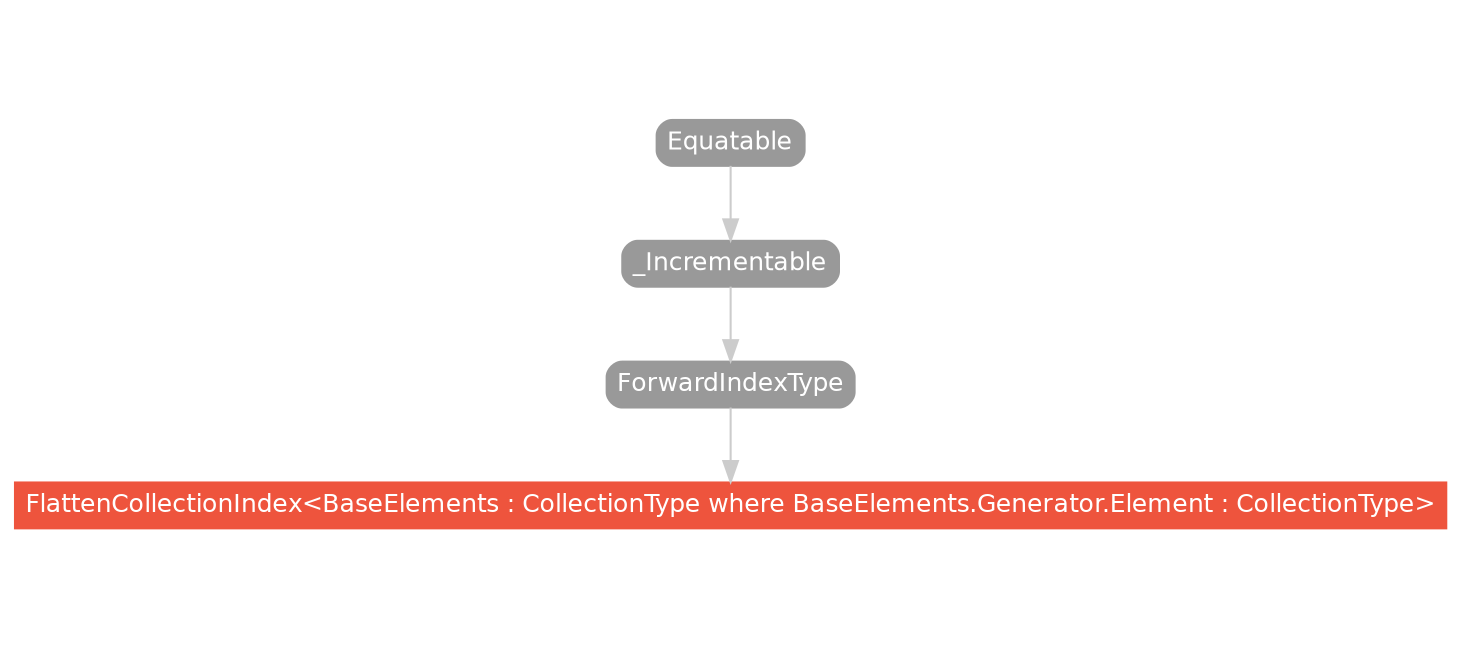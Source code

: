 strict digraph "FlattenCollectionIndex<BaseElements : CollectionType where BaseElements.Generator.Element : CollectionType> - Type Hierarchy - SwiftDoc.org" {
    pad="0.1,0.8"
    node [shape=box, style="filled,rounded", color="#999999", fillcolor="#999999", fontcolor=white, fontname=Helvetica, fontnames="Helvetica,sansserif", fontsize=12, margin="0.07,0.05", height="0.3"]
    edge [color="#cccccc"]
    "Equatable" [URL="/protocol/Equatable/hierarchy/"]
    "FlattenCollectionIndex<BaseElements : CollectionType where BaseElements.Generator.Element : CollectionType>" [URL="/type/FlattenCollectionIndex/", style="filled", fillcolor="#ee543d", color="#ee543d"]
    "ForwardIndexType" [URL="/protocol/ForwardIndexType/hierarchy/"]
    "_Incrementable" [URL="/protocol/_Incrementable/hierarchy/"]    "ForwardIndexType" -> "FlattenCollectionIndex<BaseElements : CollectionType where BaseElements.Generator.Element : CollectionType>"
    "_Incrementable" -> "ForwardIndexType"
    "Equatable" -> "_Incrementable"
    subgraph Types {
        rank = max; "FlattenCollectionIndex<BaseElements : CollectionType where BaseElements.Generator.Element : CollectionType>";
    }
}